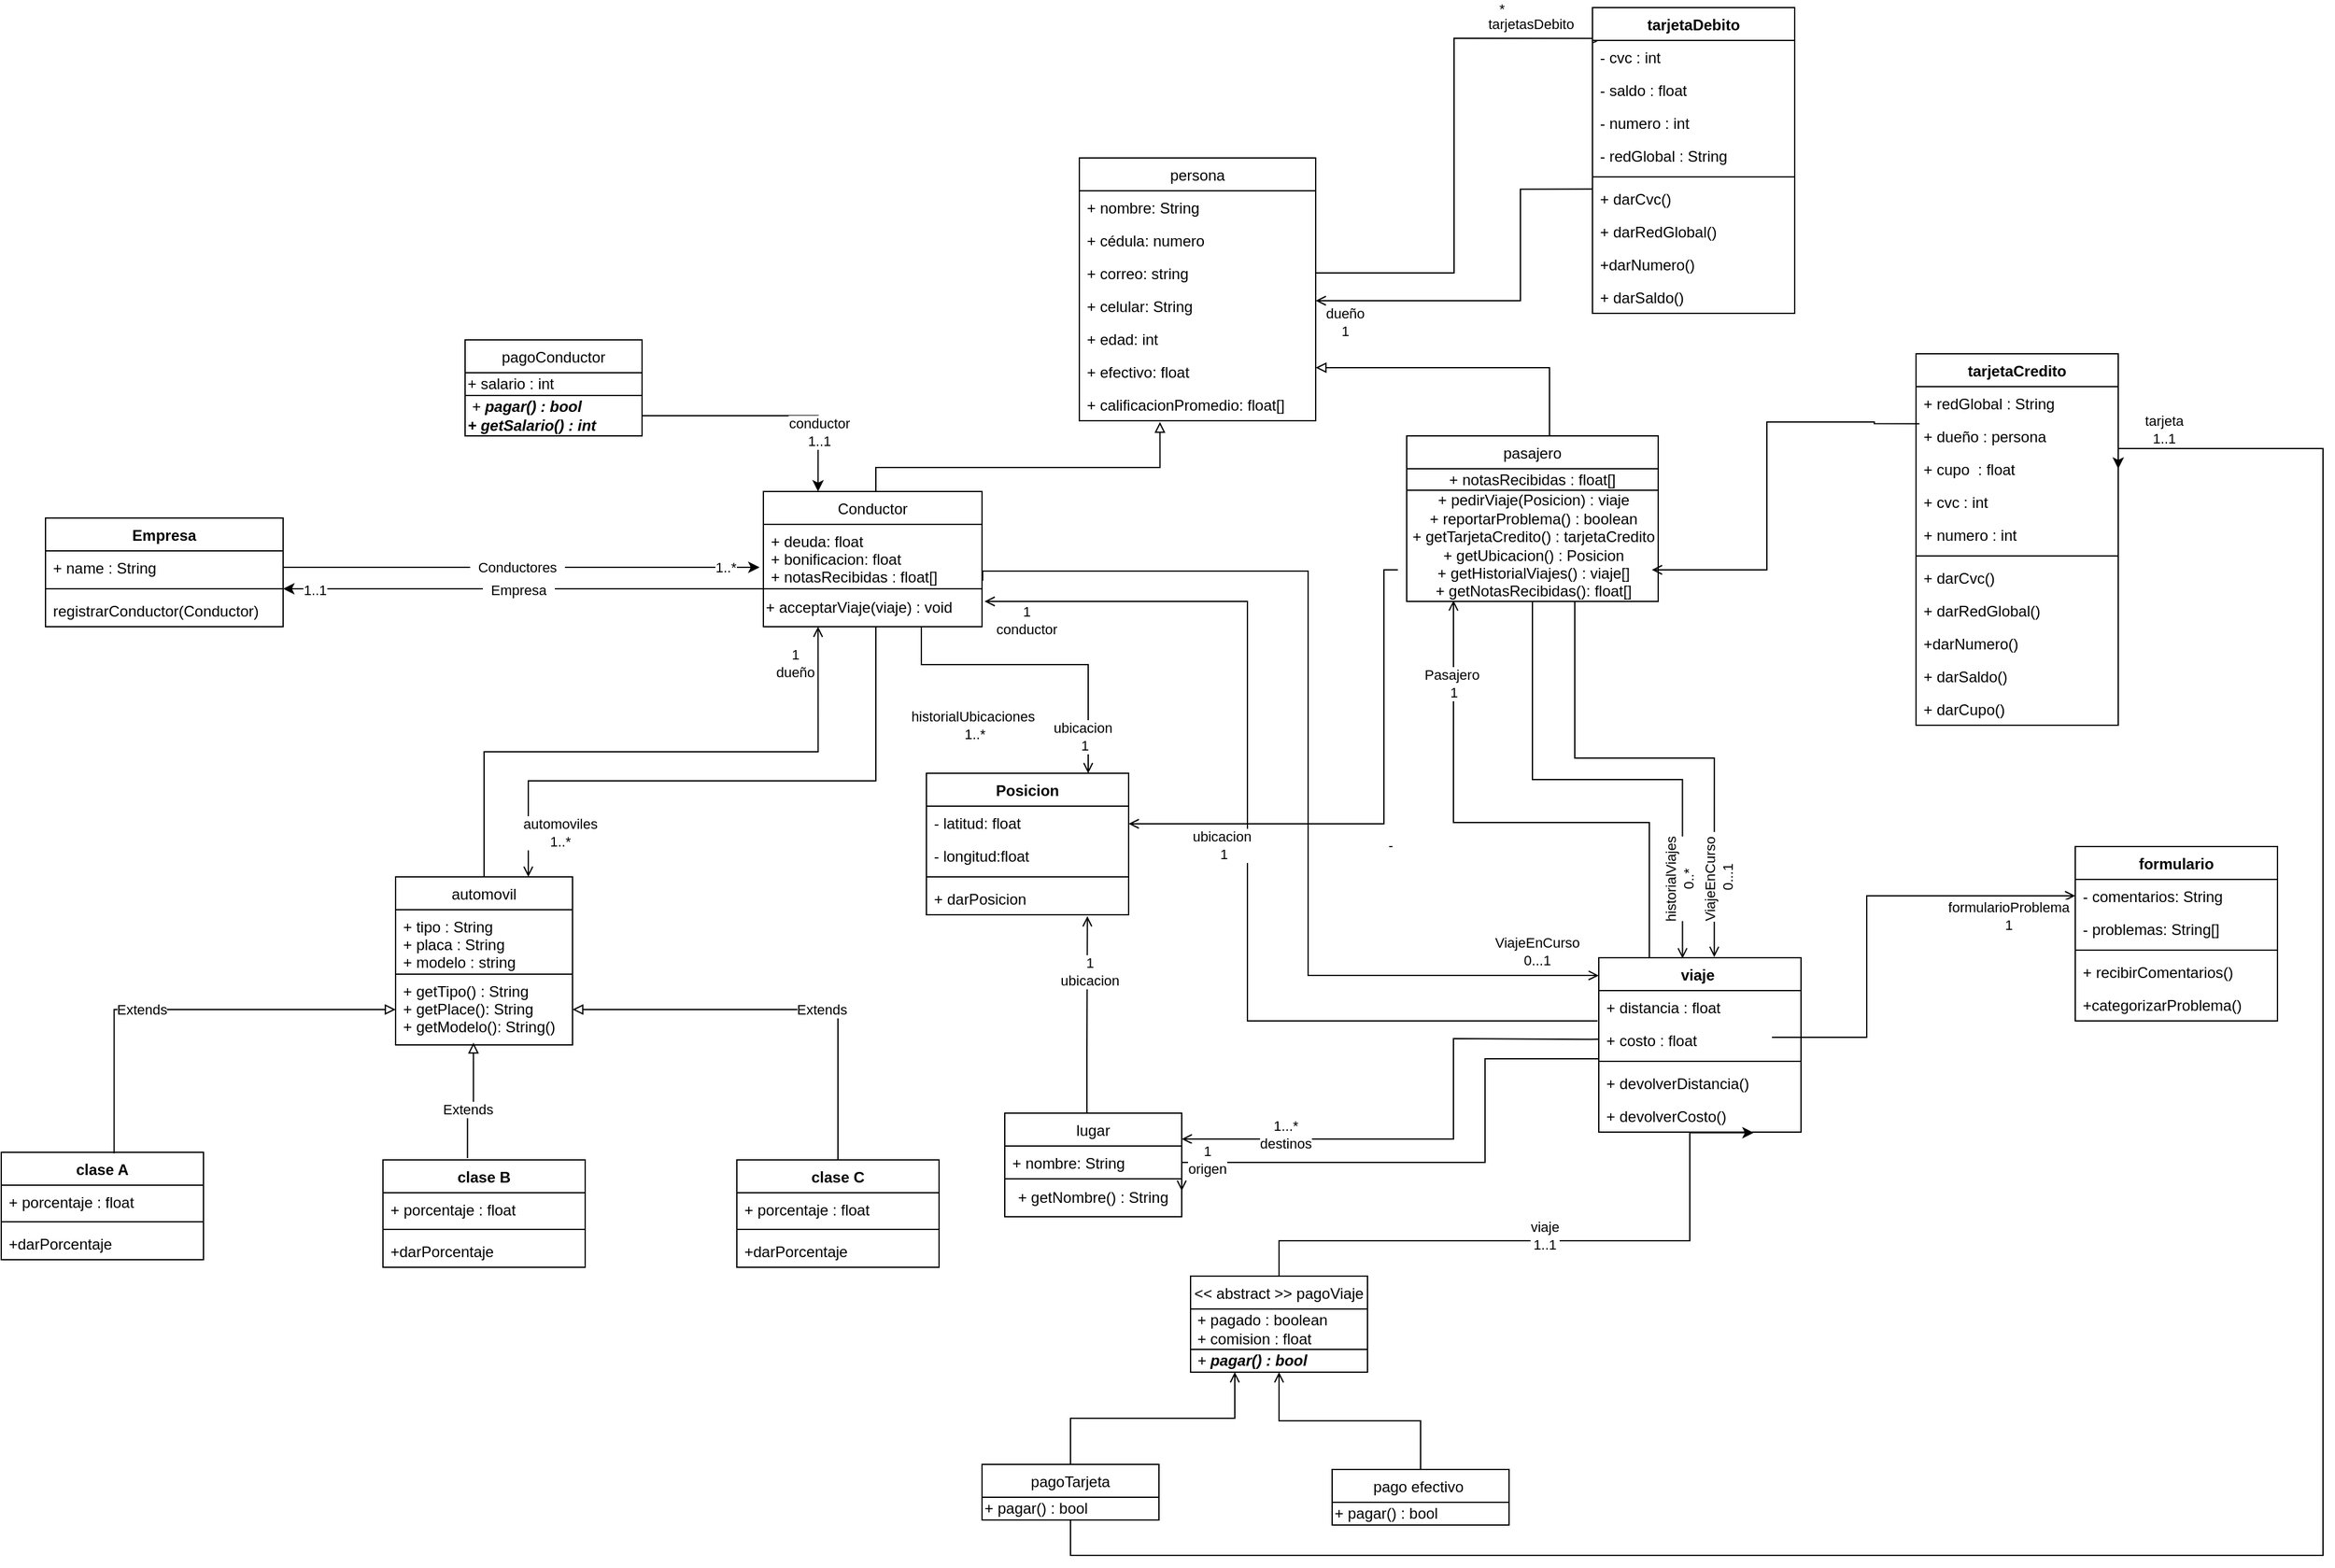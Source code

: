 <mxfile version="16.6.1" type="github">
  <diagram id="6SjnHrmw7U_hnrUAdcLT" name="Page-1">
    <mxGraphModel dx="2463" dy="1313" grid="0" gridSize="10" guides="1" tooltips="1" connect="1" arrows="1" fold="1" page="0" pageScale="1" pageWidth="827" pageHeight="1169" math="0" shadow="0">
      <root>
        <mxCell id="0" />
        <mxCell id="1" parent="0" />
        <mxCell id="GQpwaOu7h-6CQK4Oy5rI-45" style="edgeStyle=orthogonalEdgeStyle;rounded=0;orthogonalLoop=1;jettySize=auto;html=1;endArrow=open;endFill=0;exitX=-0.006;exitY=0.923;exitDx=0;exitDy=0;exitPerimeter=0;" parent="1" source="yRJhLz_1n7eGuecbgBKT-65" edge="1">
          <mxGeometry relative="1" as="geometry">
            <mxPoint x="40" y="465" as="targetPoint" />
            <Array as="points">
              <mxPoint x="248" y="797" />
              <mxPoint x="248" y="465" />
            </Array>
            <mxPoint x="525" y="797" as="sourcePoint" />
          </mxGeometry>
        </mxCell>
        <mxCell id="GQpwaOu7h-6CQK4Oy5rI-46" value="1&lt;br&gt;conductor&lt;br&gt;" style="edgeLabel;html=1;align=center;verticalAlign=middle;resizable=0;points=[];" parent="GQpwaOu7h-6CQK4Oy5rI-45" vertex="1" connectable="0">
          <mxGeometry x="0.955" y="-1" relative="1" as="geometry">
            <mxPoint x="14" y="16" as="offset" />
          </mxGeometry>
        </mxCell>
        <mxCell id="GQpwaOu7h-6CQK4Oy5rI-48" style="edgeStyle=orthogonalEdgeStyle;rounded=0;orthogonalLoop=1;jettySize=auto;html=1;endArrow=open;endFill=0;entryX=0.186;entryY=0.991;entryDx=0;entryDy=0;entryPerimeter=0;exitX=0.25;exitY=0;exitDx=0;exitDy=0;" parent="1" source="yRJhLz_1n7eGuecbgBKT-67" target="p-8QRYcvky3vpSZ8gG1q-3" edge="1">
          <mxGeometry relative="1" as="geometry">
            <Array as="points">
              <mxPoint x="556" y="640" />
              <mxPoint x="409" y="640" />
            </Array>
            <mxPoint x="411" y="470" as="targetPoint" />
            <mxPoint x="554" y="741" as="sourcePoint" />
          </mxGeometry>
        </mxCell>
        <mxCell id="GQpwaOu7h-6CQK4Oy5rI-53" value="Pasajero&amp;nbsp;&lt;br&gt;1" style="edgeLabel;html=1;align=center;verticalAlign=middle;resizable=0;points=[];" parent="GQpwaOu7h-6CQK4Oy5rI-48" vertex="1" connectable="0">
          <mxGeometry x="0.84" y="2" relative="1" as="geometry">
            <mxPoint x="2" y="31" as="offset" />
          </mxGeometry>
        </mxCell>
        <mxCell id="NSK0_wLwRa2PUr08ak1v-1" value="persona" style="swimlane;fontStyle=0;childLayout=stackLayout;horizontal=1;startSize=26;fillColor=none;horizontalStack=0;resizeParent=1;resizeParentMax=0;resizeLast=0;collapsible=1;marginBottom=0;" parent="1" vertex="1">
          <mxGeometry x="115" y="114" width="187" height="208" as="geometry">
            <mxRectangle x="44" y="116" width="77" height="26" as="alternateBounds" />
          </mxGeometry>
        </mxCell>
        <mxCell id="NSK0_wLwRa2PUr08ak1v-2" value="+ nombre: String" style="text;strokeColor=none;fillColor=none;align=left;verticalAlign=top;spacingLeft=4;spacingRight=4;overflow=hidden;rotatable=0;points=[[0,0.5],[1,0.5]];portConstraint=eastwest;" parent="NSK0_wLwRa2PUr08ak1v-1" vertex="1">
          <mxGeometry y="26" width="187" height="26" as="geometry" />
        </mxCell>
        <mxCell id="NSK0_wLwRa2PUr08ak1v-3" value="+ cédula: numero" style="text;strokeColor=none;fillColor=none;align=left;verticalAlign=top;spacingLeft=4;spacingRight=4;overflow=hidden;rotatable=0;points=[[0,0.5],[1,0.5]];portConstraint=eastwest;" parent="NSK0_wLwRa2PUr08ak1v-1" vertex="1">
          <mxGeometry y="52" width="187" height="26" as="geometry" />
        </mxCell>
        <mxCell id="NSK0_wLwRa2PUr08ak1v-4" value="+ correo: string" style="text;strokeColor=none;fillColor=none;align=left;verticalAlign=top;spacingLeft=4;spacingRight=4;overflow=hidden;rotatable=0;points=[[0,0.5],[1,0.5]];portConstraint=eastwest;" parent="NSK0_wLwRa2PUr08ak1v-1" vertex="1">
          <mxGeometry y="78" width="187" height="26" as="geometry" />
        </mxCell>
        <mxCell id="NSK0_wLwRa2PUr08ak1v-6" value="+ celular: String&#xa;" style="text;strokeColor=none;fillColor=none;align=left;verticalAlign=top;spacingLeft=4;spacingRight=4;overflow=hidden;rotatable=0;points=[[0,0.5],[1,0.5]];portConstraint=eastwest;" parent="NSK0_wLwRa2PUr08ak1v-1" vertex="1">
          <mxGeometry y="104" width="187" height="26" as="geometry" />
        </mxCell>
        <mxCell id="NSK0_wLwRa2PUr08ak1v-8" value="+ edad: int" style="text;strokeColor=none;fillColor=none;align=left;verticalAlign=top;spacingLeft=4;spacingRight=4;overflow=hidden;rotatable=0;points=[[0,0.5],[1,0.5]];portConstraint=eastwest;" parent="NSK0_wLwRa2PUr08ak1v-1" vertex="1">
          <mxGeometry y="130" width="187" height="26" as="geometry" />
        </mxCell>
        <mxCell id="8bKeLV1RBKHs6_vVbSdt-47" value="+ efectivo: float" style="text;strokeColor=none;fillColor=none;align=left;verticalAlign=top;spacingLeft=4;spacingRight=4;overflow=hidden;rotatable=0;points=[[0,0.5],[1,0.5]];portConstraint=eastwest;" parent="NSK0_wLwRa2PUr08ak1v-1" vertex="1">
          <mxGeometry y="156" width="187" height="26" as="geometry" />
        </mxCell>
        <mxCell id="NSK0_wLwRa2PUr08ak1v-7" value="+ calificacionPromedio: float[]" style="text;strokeColor=none;fillColor=none;align=left;verticalAlign=top;spacingLeft=4;spacingRight=4;overflow=hidden;rotatable=0;points=[[0,0.5],[1,0.5]];portConstraint=eastwest;" parent="NSK0_wLwRa2PUr08ak1v-1" vertex="1">
          <mxGeometry y="182" width="187" height="26" as="geometry" />
        </mxCell>
        <mxCell id="8bKeLV1RBKHs6_vVbSdt-36" style="edgeStyle=orthogonalEdgeStyle;rounded=0;orthogonalLoop=1;jettySize=auto;html=1;exitX=0.5;exitY=0;exitDx=0;exitDy=0;endArrow=block;endFill=0;strokeWidth=1;" parent="1" source="xFhhPgqsHEsZ-JBTRw54-11" target="8bKeLV1RBKHs6_vVbSdt-47" edge="1">
          <mxGeometry relative="1" as="geometry">
            <Array as="points">
              <mxPoint x="487" y="334" />
              <mxPoint x="487" y="280" />
            </Array>
            <mxPoint x="326" y="280" as="targetPoint" />
          </mxGeometry>
        </mxCell>
        <mxCell id="GQpwaOu7h-6CQK4Oy5rI-39" style="edgeStyle=orthogonalEdgeStyle;rounded=0;orthogonalLoop=1;jettySize=auto;html=1;exitX=0.5;exitY=1;exitDx=0;exitDy=0;endArrow=open;endFill=0;entryX=0.414;entryY=0.004;entryDx=0;entryDy=0;entryPerimeter=0;" parent="1" source="xFhhPgqsHEsZ-JBTRw54-11" target="yRJhLz_1n7eGuecbgBKT-67" edge="1">
          <mxGeometry relative="1" as="geometry">
            <mxPoint x="592" y="745" as="targetPoint" />
          </mxGeometry>
        </mxCell>
        <mxCell id="GQpwaOu7h-6CQK4Oy5rI-50" value="historialViajes&lt;br&gt;0..*" style="edgeLabel;html=1;align=center;verticalAlign=middle;resizable=0;points=[];rotation=-90;" parent="GQpwaOu7h-6CQK4Oy5rI-39" vertex="1" connectable="0">
          <mxGeometry x="0.763" y="3" relative="1" as="geometry">
            <mxPoint x="-6" y="-15" as="offset" />
          </mxGeometry>
        </mxCell>
        <mxCell id="GQpwaOu7h-6CQK4Oy5rI-47" style="edgeStyle=orthogonalEdgeStyle;rounded=0;orthogonalLoop=1;jettySize=auto;html=1;entryX=0.571;entryY=-0.004;entryDx=0;entryDy=0;entryPerimeter=0;endArrow=open;endFill=0;" parent="1" source="xFhhPgqsHEsZ-JBTRw54-11" target="yRJhLz_1n7eGuecbgBKT-67" edge="1">
          <mxGeometry relative="1" as="geometry">
            <Array as="points">
              <mxPoint x="507" y="589" />
              <mxPoint x="617" y="589" />
            </Array>
            <mxPoint x="617.702" y="744.688" as="targetPoint" />
          </mxGeometry>
        </mxCell>
        <mxCell id="GQpwaOu7h-6CQK4Oy5rI-51" value="ViajeEnCurso&amp;nbsp;&lt;br&gt;0...1&lt;br&gt;" style="edgeLabel;html=1;align=center;verticalAlign=middle;resizable=0;points=[];rotation=-90;" parent="GQpwaOu7h-6CQK4Oy5rI-47" vertex="1" connectable="0">
          <mxGeometry x="0.718" y="1" relative="1" as="geometry">
            <mxPoint x="2" y="-7" as="offset" />
          </mxGeometry>
        </mxCell>
        <mxCell id="GQpwaOu7h-6CQK4Oy5rI-65" value="-" style="edgeStyle=orthogonalEdgeStyle;rounded=0;orthogonalLoop=1;jettySize=auto;html=1;endArrow=open;endFill=0;exitX=0;exitY=0.5;exitDx=0;exitDy=0;" parent="1" edge="1" target="yRJhLz_1n7eGuecbgBKT-6">
          <mxGeometry x="0.024" y="18" relative="1" as="geometry">
            <mxPoint x="367" y="440" as="sourcePoint" />
            <mxPoint x="156" y="641.0" as="targetPoint" />
            <Array as="points">
              <mxPoint x="356" y="440" />
              <mxPoint x="356" y="641" />
            </Array>
            <mxPoint x="5" y="-1" as="offset" />
          </mxGeometry>
        </mxCell>
        <mxCell id="GQpwaOu7h-6CQK4Oy5rI-66" value="ubicacion&amp;nbsp;&lt;br&gt;1" style="edgeLabel;html=1;align=center;verticalAlign=middle;resizable=0;points=[];" parent="GQpwaOu7h-6CQK4Oy5rI-65" vertex="1" connectable="0">
          <mxGeometry x="0.863" y="1" relative="1" as="geometry">
            <mxPoint x="46" y="16" as="offset" />
          </mxGeometry>
        </mxCell>
        <mxCell id="xFhhPgqsHEsZ-JBTRw54-11" value="pasajero" style="swimlane;fontStyle=0;childLayout=stackLayout;horizontal=1;startSize=26;fillColor=none;horizontalStack=0;resizeParent=1;resizeParentMax=0;resizeLast=0;collapsible=1;marginBottom=0;" parent="1" vertex="1">
          <mxGeometry x="374" y="334" width="199" height="131" as="geometry" />
        </mxCell>
        <mxCell id="p-8QRYcvky3vpSZ8gG1q-4" value="+ notasRecibidas : float[]" style="text;html=1;strokeColor=default;fillColor=none;align=center;verticalAlign=middle;whiteSpace=wrap;rounded=0;" vertex="1" parent="xFhhPgqsHEsZ-JBTRw54-11">
          <mxGeometry y="26" width="199" height="17" as="geometry" />
        </mxCell>
        <mxCell id="p-8QRYcvky3vpSZ8gG1q-3" value="+ pedirViaje(Posicion) : viaje&lt;br&gt;&lt;span style=&quot;font-family: &amp;#34;helvetica&amp;#34; ; font-size: 12px ; font-style: normal ; font-weight: 400&quot;&gt;+ reportarProblema() : boolean&lt;br&gt;+ getTarjetaCredito() : tarjetaCredito&lt;br&gt;+ getUbicacion() : Posicion&lt;br&gt;+ getHistorialViajes() : viaje[]&lt;br&gt;+ getNotasRecibidas(): float[]&lt;br&gt;&lt;/span&gt;" style="text;html=1;align=center;verticalAlign=middle;resizable=0;points=[];autosize=1;strokeColor=none;fillColor=none;" vertex="1" parent="xFhhPgqsHEsZ-JBTRw54-11">
          <mxGeometry y="43" width="199" height="88" as="geometry" />
        </mxCell>
        <mxCell id="8bKeLV1RBKHs6_vVbSdt-26" style="edgeStyle=orthogonalEdgeStyle;rounded=0;orthogonalLoop=1;jettySize=auto;html=1;endArrow=open;endFill=0;" parent="1" edge="1">
          <mxGeometry relative="1" as="geometry">
            <mxPoint x="568" y="440" as="targetPoint" />
            <Array as="points">
              <mxPoint x="744" y="324" />
              <mxPoint x="744" y="323" />
              <mxPoint x="659" y="323" />
              <mxPoint x="659" y="440" />
            </Array>
            <mxPoint x="779.72" y="324.328" as="sourcePoint" />
          </mxGeometry>
        </mxCell>
        <mxCell id="8bKeLV1RBKHs6_vVbSdt-35" style="edgeStyle=orthogonalEdgeStyle;rounded=0;orthogonalLoop=1;jettySize=auto;html=1;exitX=0.5;exitY=0;exitDx=0;exitDy=0;entryX=0.341;entryY=1.038;entryDx=0;entryDy=0;entryPerimeter=0;endArrow=block;endFill=0;strokeWidth=1;" parent="1" source="NSK0_wLwRa2PUr08ak1v-19" target="NSK0_wLwRa2PUr08ak1v-7" edge="1">
          <mxGeometry relative="1" as="geometry">
            <Array as="points">
              <mxPoint x="-46" y="359" />
              <mxPoint x="179" y="359" />
            </Array>
          </mxGeometry>
        </mxCell>
        <mxCell id="GQpwaOu7h-6CQK4Oy5rI-42" style="edgeStyle=orthogonalEdgeStyle;rounded=0;orthogonalLoop=1;jettySize=auto;html=1;endArrow=open;endFill=0;exitX=1.003;exitY=0.875;exitDx=0;exitDy=0;exitPerimeter=0;entryX=0;entryY=0.102;entryDx=0;entryDy=0;entryPerimeter=0;" parent="1" source="k5XxRQNL9i_wTMCsPTD--12" target="yRJhLz_1n7eGuecbgBKT-67" edge="1">
          <mxGeometry relative="1" as="geometry">
            <mxPoint x="27" y="441.38" as="sourcePoint" />
            <mxPoint x="475" y="761" as="targetPoint" />
            <Array as="points">
              <mxPoint x="39" y="441" />
              <mxPoint x="296" y="441" />
              <mxPoint x="296" y="761" />
              <mxPoint x="517" y="761" />
            </Array>
          </mxGeometry>
        </mxCell>
        <mxCell id="GQpwaOu7h-6CQK4Oy5rI-43" value="ViajeEnCurso&lt;br&gt;0...1" style="edgeLabel;html=1;align=center;verticalAlign=middle;resizable=0;points=[];" parent="GQpwaOu7h-6CQK4Oy5rI-42" vertex="1" connectable="0">
          <mxGeometry x="0.799" y="3" relative="1" as="geometry">
            <mxPoint x="33" y="-16" as="offset" />
          </mxGeometry>
        </mxCell>
        <mxCell id="GQpwaOu7h-6CQK4Oy5rI-55" style="edgeStyle=orthogonalEdgeStyle;rounded=0;orthogonalLoop=1;jettySize=auto;html=1;entryX=0.75;entryY=0;entryDx=0;entryDy=0;endArrow=open;endFill=0;" parent="1" source="NSK0_wLwRa2PUr08ak1v-19" target="8bKeLV1RBKHs6_vVbSdt-11" edge="1">
          <mxGeometry relative="1" as="geometry">
            <Array as="points">
              <mxPoint x="-46" y="607" />
              <mxPoint x="-321" y="607" />
            </Array>
          </mxGeometry>
        </mxCell>
        <mxCell id="GQpwaOu7h-6CQK4Oy5rI-56" value="automoviles&lt;br&gt;1..*" style="edgeLabel;html=1;align=center;verticalAlign=middle;resizable=0;points=[];" parent="GQpwaOu7h-6CQK4Oy5rI-55" vertex="1" connectable="0">
          <mxGeometry x="0.805" y="2" relative="1" as="geometry">
            <mxPoint x="23" y="11" as="offset" />
          </mxGeometry>
        </mxCell>
        <mxCell id="GQpwaOu7h-6CQK4Oy5rI-61" style="edgeStyle=orthogonalEdgeStyle;rounded=0;orthogonalLoop=1;jettySize=auto;html=1;endArrow=open;endFill=0;" parent="1" source="NSK0_wLwRa2PUr08ak1v-19" target="yRJhLz_1n7eGuecbgBKT-5" edge="1">
          <mxGeometry relative="1" as="geometry">
            <Array as="points">
              <mxPoint x="-10" y="515" />
              <mxPoint x="122" y="515" />
            </Array>
            <mxPoint x="122" y="599" as="targetPoint" />
          </mxGeometry>
        </mxCell>
        <mxCell id="GQpwaOu7h-6CQK4Oy5rI-62" value="ubicacion&amp;nbsp;&lt;br&gt;1" style="edgeLabel;html=1;align=center;verticalAlign=middle;resizable=0;points=[];" parent="GQpwaOu7h-6CQK4Oy5rI-61" vertex="1" connectable="0">
          <mxGeometry x="0.85" relative="1" as="geometry">
            <mxPoint x="-3" y="-11" as="offset" />
          </mxGeometry>
        </mxCell>
        <mxCell id="NSK0_wLwRa2PUr08ak1v-19" value="Conductor" style="swimlane;fontStyle=0;childLayout=stackLayout;horizontal=1;startSize=26;fillColor=none;horizontalStack=0;resizeParent=1;resizeParentMax=0;resizeLast=0;collapsible=1;marginBottom=0;" parent="1" vertex="1">
          <mxGeometry x="-135" y="378" width="173" height="107" as="geometry" />
        </mxCell>
        <mxCell id="k5XxRQNL9i_wTMCsPTD--12" value="+ deuda: float&#xa;+ bonificacion: float&#xa;+ notasRecibidas : float[]" style="text;strokeColor=none;fillColor=none;align=left;verticalAlign=top;spacingLeft=4;spacingRight=4;overflow=hidden;rotatable=0;points=[[0,0.5],[1,0.5]];portConstraint=eastwest;" parent="NSK0_wLwRa2PUr08ak1v-19" vertex="1">
          <mxGeometry y="26" width="173" height="51" as="geometry" />
        </mxCell>
        <mxCell id="p-8QRYcvky3vpSZ8gG1q-1" value="+ acceptarViaje(viaje) : void&lt;br&gt;" style="text;html=1;strokeColor=default;fillColor=none;align=left;verticalAlign=middle;whiteSpace=wrap;rounded=0;" vertex="1" parent="NSK0_wLwRa2PUr08ak1v-19">
          <mxGeometry y="77" width="173" height="30" as="geometry" />
        </mxCell>
        <mxCell id="GQpwaOu7h-6CQK4Oy5rI-63" style="edgeStyle=orthogonalEdgeStyle;rounded=0;orthogonalLoop=1;jettySize=auto;html=1;endArrow=open;endFill=0;entryX=0.796;entryY=1.044;entryDx=0;entryDy=0;entryPerimeter=0;" parent="1" source="_v_6MPIKIYaDayUwwzO5-1" target="yRJhLz_1n7eGuecbgBKT-8" edge="1">
          <mxGeometry relative="1" as="geometry">
            <Array as="points">
              <mxPoint x="121" y="822" />
              <mxPoint x="121" y="822" />
            </Array>
            <mxPoint x="136" y="760" as="targetPoint" />
          </mxGeometry>
        </mxCell>
        <mxCell id="GQpwaOu7h-6CQK4Oy5rI-64" value="1&lt;br&gt;ubicacion" style="edgeLabel;html=1;align=center;verticalAlign=middle;resizable=0;points=[];" parent="GQpwaOu7h-6CQK4Oy5rI-63" vertex="1" connectable="0">
          <mxGeometry x="0.81" y="2" relative="1" as="geometry">
            <mxPoint x="3" y="29" as="offset" />
          </mxGeometry>
        </mxCell>
        <mxCell id="_v_6MPIKIYaDayUwwzO5-1" value="lugar" style="swimlane;fontStyle=0;childLayout=stackLayout;horizontal=1;startSize=26;fillColor=none;horizontalStack=0;resizeParent=1;resizeParentMax=0;resizeLast=0;collapsible=1;marginBottom=0;" parent="1" vertex="1">
          <mxGeometry x="56" y="870" width="140" height="82" as="geometry" />
        </mxCell>
        <mxCell id="_v_6MPIKIYaDayUwwzO5-4" value="+ nombre: String" style="text;strokeColor=none;fillColor=none;align=left;verticalAlign=top;spacingLeft=4;spacingRight=4;overflow=hidden;rotatable=0;points=[[0,0.5],[1,0.5]];portConstraint=eastwest;" parent="_v_6MPIKIYaDayUwwzO5-1" vertex="1">
          <mxGeometry y="26" width="140" height="26" as="geometry" />
        </mxCell>
        <mxCell id="p-8QRYcvky3vpSZ8gG1q-8" value="+ getNombre() : String" style="text;html=1;strokeColor=default;fillColor=none;align=center;verticalAlign=middle;whiteSpace=wrap;rounded=0;" vertex="1" parent="_v_6MPIKIYaDayUwwzO5-1">
          <mxGeometry y="52" width="140" height="30" as="geometry" />
        </mxCell>
        <mxCell id="mi6PXNNQGqWqxz6OcjHv-20" style="edgeStyle=orthogonalEdgeStyle;rounded=0;orthogonalLoop=1;jettySize=auto;html=1;exitX=0.5;exitY=0;exitDx=0;exitDy=0;entryX=0.766;entryY=1.02;entryDx=0;entryDy=0;entryPerimeter=0;" parent="1" source="_v_6MPIKIYaDayUwwzO5-7" target="yRJhLz_1n7eGuecbgBKT-71" edge="1">
          <mxGeometry relative="1" as="geometry">
            <Array as="points">
              <mxPoint x="273" y="971" />
              <mxPoint x="598" y="971" />
            </Array>
          </mxGeometry>
        </mxCell>
        <mxCell id="_v_6MPIKIYaDayUwwzO5-7" value="&lt;&lt; abstract &gt;&gt; pagoViaje" style="swimlane;fontStyle=0;childLayout=stackLayout;horizontal=1;startSize=26;fillColor=none;horizontalStack=0;resizeParent=1;resizeParentMax=0;resizeLast=0;collapsible=1;marginBottom=0;" parent="1" vertex="1">
          <mxGeometry x="203" y="999" width="140" height="76" as="geometry" />
        </mxCell>
        <mxCell id="mi6PXNNQGqWqxz6OcjHv-22" value="&amp;nbsp;+ pagado : boolean&lt;br&gt;&amp;nbsp;+ comision : float" style="text;html=1;align=left;verticalAlign=middle;resizable=0;points=[];autosize=1;strokeColor=none;fillColor=none;" parent="_v_6MPIKIYaDayUwwzO5-7" vertex="1">
          <mxGeometry y="26" width="140" height="32" as="geometry" />
        </mxCell>
        <mxCell id="mi6PXNNQGqWqxz6OcjHv-26" value="&lt;i&gt;&amp;nbsp;+ &lt;b&gt;&lt;i&gt;pagar() : bool&lt;br&gt;&lt;/i&gt;&lt;/b&gt;&lt;/i&gt;" style="text;html=1;align=left;verticalAlign=middle;resizable=0;points=[];autosize=1;strokeColor=default;fillColor=none;" parent="_v_6MPIKIYaDayUwwzO5-7" vertex="1">
          <mxGeometry y="58" width="140" height="18" as="geometry" />
        </mxCell>
        <mxCell id="8bKeLV1RBKHs6_vVbSdt-38" style="edgeStyle=orthogonalEdgeStyle;rounded=0;orthogonalLoop=1;jettySize=auto;html=1;exitX=0.5;exitY=0;exitDx=0;exitDy=0;entryX=0.25;entryY=1;entryDx=0;entryDy=0;endArrow=open;endFill=0;strokeWidth=1;" parent="1" source="8bKeLV1RBKHs6_vVbSdt-11" target="NSK0_wLwRa2PUr08ak1v-19" edge="1">
          <mxGeometry relative="1" as="geometry" />
        </mxCell>
        <mxCell id="GQpwaOu7h-6CQK4Oy5rI-54" value="1&lt;br&gt;dueño" style="edgeLabel;html=1;align=center;verticalAlign=middle;resizable=0;points=[];" parent="8bKeLV1RBKHs6_vVbSdt-38" vertex="1" connectable="0">
          <mxGeometry x="0.849" y="2" relative="1" as="geometry">
            <mxPoint x="-17" y="-6" as="offset" />
          </mxGeometry>
        </mxCell>
        <mxCell id="8bKeLV1RBKHs6_vVbSdt-11" value="automovil" style="swimlane;fontStyle=0;childLayout=stackLayout;horizontal=1;startSize=26;fillColor=none;horizontalStack=0;resizeParent=1;resizeParentMax=0;resizeLast=0;collapsible=1;marginBottom=0;" parent="1" vertex="1">
          <mxGeometry x="-426" y="683" width="140" height="133" as="geometry" />
        </mxCell>
        <mxCell id="8bKeLV1RBKHs6_vVbSdt-12" value="+ tipo : String&#xa;+ placa : String&#xa;+ modelo : string " style="text;strokeColor=default;fillColor=none;align=left;verticalAlign=top;spacingLeft=4;spacingRight=4;overflow=hidden;rotatable=0;points=[[0,0.5],[1,0.5]];portConstraint=eastwest;" parent="8bKeLV1RBKHs6_vVbSdt-11" vertex="1">
          <mxGeometry y="26" width="140" height="51" as="geometry" />
        </mxCell>
        <mxCell id="8bKeLV1RBKHs6_vVbSdt-14" value="+ getTipo() : String&#xa;+ getPlace(): String&#xa;+ getModelo(): String()" style="text;strokeColor=none;fillColor=none;align=left;verticalAlign=top;spacingLeft=4;spacingRight=4;overflow=hidden;rotatable=0;points=[[0,0.5],[1,0.5]];portConstraint=eastwest;" parent="8bKeLV1RBKHs6_vVbSdt-11" vertex="1">
          <mxGeometry y="77" width="140" height="56" as="geometry" />
        </mxCell>
        <mxCell id="8bKeLV1RBKHs6_vVbSdt-32" style="edgeStyle=orthogonalEdgeStyle;rounded=0;orthogonalLoop=1;jettySize=auto;html=1;exitX=0.601;exitY=0.002;exitDx=0;exitDy=0;entryX=0;entryY=0.5;entryDx=0;entryDy=0;endArrow=block;endFill=0;strokeWidth=1;exitPerimeter=0;" parent="1" source="yRJhLz_1n7eGuecbgBKT-46" edge="1">
          <mxGeometry relative="1" as="geometry">
            <Array as="points">
              <mxPoint x="-642" y="748" />
            </Array>
            <mxPoint x="-641" y="901" as="sourcePoint" />
          </mxGeometry>
        </mxCell>
        <mxCell id="8bKeLV1RBKHs6_vVbSdt-41" value="Extends" style="edgeLabel;html=1;align=center;verticalAlign=middle;resizable=0;points=[];" parent="8bKeLV1RBKHs6_vVbSdt-32" vertex="1" connectable="0">
          <mxGeometry x="-0.597" y="1" relative="1" as="geometry">
            <mxPoint x="1" y="-4" as="offset" />
          </mxGeometry>
        </mxCell>
        <mxCell id="8bKeLV1RBKHs6_vVbSdt-37" style="edgeStyle=orthogonalEdgeStyle;rounded=0;orthogonalLoop=1;jettySize=auto;html=1;exitX=0.418;exitY=-0.016;exitDx=0;exitDy=0;entryX=0.44;entryY=0.969;entryDx=0;entryDy=0;entryPerimeter=0;endArrow=block;endFill=0;strokeWidth=1;exitPerimeter=0;" parent="1" source="yRJhLz_1n7eGuecbgBKT-52" target="8bKeLV1RBKHs6_vVbSdt-14" edge="1">
          <mxGeometry relative="1" as="geometry">
            <mxPoint x="-364" y="901" as="sourcePoint" />
            <Array as="points">
              <mxPoint x="-369" y="862" />
              <mxPoint x="-364" y="862" />
            </Array>
          </mxGeometry>
        </mxCell>
        <mxCell id="8bKeLV1RBKHs6_vVbSdt-40" value="Extends" style="edgeLabel;html=1;align=center;verticalAlign=middle;resizable=0;points=[];" parent="8bKeLV1RBKHs6_vVbSdt-37" vertex="1" connectable="0">
          <mxGeometry x="-0.199" relative="1" as="geometry">
            <mxPoint as="offset" />
          </mxGeometry>
        </mxCell>
        <mxCell id="8bKeLV1RBKHs6_vVbSdt-31" style="edgeStyle=orthogonalEdgeStyle;rounded=0;orthogonalLoop=1;jettySize=auto;html=1;exitX=0.556;exitY=0;exitDx=0;exitDy=0;entryX=1;entryY=0.5;entryDx=0;entryDy=0;endArrow=block;endFill=0;strokeWidth=1;exitPerimeter=0;" parent="1" source="yRJhLz_1n7eGuecbgBKT-56" edge="1">
          <mxGeometry relative="1" as="geometry">
            <mxPoint x="-67" y="901" as="sourcePoint" />
          </mxGeometry>
        </mxCell>
        <mxCell id="8bKeLV1RBKHs6_vVbSdt-39" value="Extends&lt;br&gt;" style="edgeLabel;html=1;align=center;verticalAlign=middle;resizable=0;points=[];" parent="8bKeLV1RBKHs6_vVbSdt-31" vertex="1" connectable="0">
          <mxGeometry x="-0.087" y="2" relative="1" as="geometry">
            <mxPoint x="17" y="24" as="offset" />
          </mxGeometry>
        </mxCell>
        <mxCell id="8bKeLV1RBKHs6_vVbSdt-42" style="edgeStyle=orthogonalEdgeStyle;rounded=0;orthogonalLoop=1;jettySize=auto;html=1;endArrow=open;endFill=0;strokeWidth=1;" parent="1" edge="1">
          <mxGeometry relative="1" as="geometry">
            <mxPoint x="37.286" y="581" as="targetPoint" />
          </mxGeometry>
        </mxCell>
        <mxCell id="GQpwaOu7h-6CQK4Oy5rI-13" style="edgeStyle=orthogonalEdgeStyle;rounded=0;orthogonalLoop=1;jettySize=auto;html=1;exitX=1;exitY=0.5;exitDx=0;exitDy=0;entryX=0.054;entryY=-0.064;entryDx=0;entryDy=0;endArrow=open;endFill=0;entryPerimeter=0;" parent="1" source="NSK0_wLwRa2PUr08ak1v-4" target="yRJhLz_1n7eGuecbgBKT-12" edge="1">
          <mxGeometry relative="1" as="geometry">
            <mxPoint x="562" y="67" as="targetPoint" />
          </mxGeometry>
        </mxCell>
        <mxCell id="GQpwaOu7h-6CQK4Oy5rI-15" value="tarjetasDebito&lt;br&gt;" style="edgeLabel;html=1;align=center;verticalAlign=middle;resizable=0;points=[];" parent="GQpwaOu7h-6CQK4Oy5rI-13" vertex="1" connectable="0">
          <mxGeometry x="0.545" y="-3" relative="1" as="geometry">
            <mxPoint x="36" y="-15" as="offset" />
          </mxGeometry>
        </mxCell>
        <mxCell id="GQpwaOu7h-6CQK4Oy5rI-16" value="*" style="edgeLabel;html=1;align=center;verticalAlign=middle;resizable=0;points=[];" parent="GQpwaOu7h-6CQK4Oy5rI-13" vertex="1" connectable="0">
          <mxGeometry x="0.872" y="-2" relative="1" as="geometry">
            <mxPoint x="-55" y="-26" as="offset" />
          </mxGeometry>
        </mxCell>
        <mxCell id="GQpwaOu7h-6CQK4Oy5rI-17" style="edgeStyle=orthogonalEdgeStyle;rounded=0;orthogonalLoop=1;jettySize=auto;html=1;exitX=0.002;exitY=0.218;exitDx=0;exitDy=0;endArrow=open;endFill=0;exitPerimeter=0;" parent="1" source="yRJhLz_1n7eGuecbgBKT-18" edge="1">
          <mxGeometry relative="1" as="geometry">
            <mxPoint x="302" y="227" as="targetPoint" />
            <Array as="points">
              <mxPoint x="464" y="139" />
              <mxPoint x="464" y="227" />
            </Array>
            <mxPoint x="563" y="114" as="sourcePoint" />
          </mxGeometry>
        </mxCell>
        <mxCell id="GQpwaOu7h-6CQK4Oy5rI-18" value="dueño&lt;br&gt;1" style="edgeLabel;html=1;align=center;verticalAlign=middle;resizable=0;points=[];" parent="GQpwaOu7h-6CQK4Oy5rI-17" vertex="1" connectable="0">
          <mxGeometry x="0.842" y="2" relative="1" as="geometry">
            <mxPoint x="-1" y="15" as="offset" />
          </mxGeometry>
        </mxCell>
        <mxCell id="GQpwaOu7h-6CQK4Oy5rI-19" style="edgeStyle=orthogonalEdgeStyle;rounded=0;orthogonalLoop=1;jettySize=auto;html=1;endArrow=open;endFill=0;entryX=1;entryY=0.25;entryDx=0;entryDy=0;exitX=-0.001;exitY=0.483;exitDx=0;exitDy=0;exitPerimeter=0;" parent="1" target="_v_6MPIKIYaDayUwwzO5-1" edge="1" source="yRJhLz_1n7eGuecbgBKT-66">
          <mxGeometry relative="1" as="geometry">
            <mxPoint x="519" y="811" as="sourcePoint" />
            <mxPoint x="217.0" y="876" as="targetPoint" />
            <Array as="points">
              <mxPoint x="519" y="812" />
              <mxPoint x="411" y="811" />
              <mxPoint x="411" y="883" />
            </Array>
          </mxGeometry>
        </mxCell>
        <mxCell id="GQpwaOu7h-6CQK4Oy5rI-25" value="1...*&lt;br&gt;destinos" style="edgeLabel;html=1;align=center;verticalAlign=middle;resizable=0;points=[];" parent="GQpwaOu7h-6CQK4Oy5rI-19" vertex="1" connectable="0">
          <mxGeometry x="0.574" y="-1" relative="1" as="geometry">
            <mxPoint x="-6" y="-3" as="offset" />
          </mxGeometry>
        </mxCell>
        <mxCell id="GQpwaOu7h-6CQK4Oy5rI-20" style="edgeStyle=orthogonalEdgeStyle;rounded=0;orthogonalLoop=1;jettySize=auto;html=1;endArrow=open;endFill=0;entryX=1;entryY=0.75;entryDx=0;entryDy=0;" parent="1" target="_v_6MPIKIYaDayUwwzO5-1" edge="1">
          <mxGeometry relative="1" as="geometry">
            <mxPoint x="217.0" y="902" as="targetPoint" />
            <Array as="points">
              <mxPoint x="436" y="827" />
              <mxPoint x="436" y="909" />
            </Array>
            <mxPoint x="526" y="827" as="sourcePoint" />
          </mxGeometry>
        </mxCell>
        <mxCell id="GQpwaOu7h-6CQK4Oy5rI-22" value="&lt;br&gt;" style="edgeLabel;html=1;align=center;verticalAlign=middle;resizable=0;points=[];" parent="GQpwaOu7h-6CQK4Oy5rI-20" vertex="1" connectable="0">
          <mxGeometry x="0.711" y="-1" relative="1" as="geometry">
            <mxPoint x="2" y="-10" as="offset" />
          </mxGeometry>
        </mxCell>
        <mxCell id="GQpwaOu7h-6CQK4Oy5rI-23" value="1&lt;br&gt;origen&lt;br&gt;" style="edgeLabel;html=1;align=center;verticalAlign=middle;resizable=0;points=[];" parent="GQpwaOu7h-6CQK4Oy5rI-20" vertex="1" connectable="0">
          <mxGeometry x="0.801" relative="1" as="geometry">
            <mxPoint x="-1" y="-2" as="offset" />
          </mxGeometry>
        </mxCell>
        <mxCell id="GQpwaOu7h-6CQK4Oy5rI-49" style="edgeStyle=orthogonalEdgeStyle;rounded=0;orthogonalLoop=1;jettySize=auto;html=1;exitX=0.5;exitY=0;exitDx=0;exitDy=0;entryX=0.25;entryY=1;entryDx=0;entryDy=0;endArrow=open;endFill=0;" parent="1" source="u46MpGKwBs1GG7qnwQQI-2" target="_v_6MPIKIYaDayUwwzO5-7" edge="1">
          <mxGeometry relative="1" as="geometry" />
        </mxCell>
        <mxCell id="mi6PXNNQGqWqxz6OcjHv-24" style="edgeStyle=orthogonalEdgeStyle;rounded=0;orthogonalLoop=1;jettySize=auto;html=1;exitX=0.5;exitY=1;exitDx=0;exitDy=0;entryX=1;entryY=0.5;entryDx=0;entryDy=0;" parent="1" source="u46MpGKwBs1GG7qnwQQI-2" target="yRJhLz_1n7eGuecbgBKT-32" edge="1">
          <mxGeometry relative="1" as="geometry">
            <Array as="points">
              <mxPoint x="108" y="1220" />
              <mxPoint x="1099" y="1220" />
              <mxPoint x="1099" y="344" />
              <mxPoint x="937" y="344" />
            </Array>
            <mxPoint x="1019" y="344" as="targetPoint" />
          </mxGeometry>
        </mxCell>
        <mxCell id="u46MpGKwBs1GG7qnwQQI-2" value="pagoTarjeta" style="swimlane;fontStyle=0;childLayout=stackLayout;horizontal=1;startSize=26;fillColor=none;horizontalStack=0;resizeParent=1;resizeParentMax=0;resizeLast=0;collapsible=1;marginBottom=0;" parent="1" vertex="1">
          <mxGeometry x="38" y="1148" width="140" height="44" as="geometry" />
        </mxCell>
        <mxCell id="mi6PXNNQGqWqxz6OcjHv-27" value="+ pagar() : bool" style="text;html=1;align=left;verticalAlign=middle;resizable=0;points=[];autosize=1;strokeColor=none;fillColor=none;" parent="u46MpGKwBs1GG7qnwQQI-2" vertex="1">
          <mxGeometry y="26" width="140" height="18" as="geometry" />
        </mxCell>
        <mxCell id="GQpwaOu7h-6CQK4Oy5rI-67" style="edgeStyle=orthogonalEdgeStyle;rounded=0;orthogonalLoop=1;jettySize=auto;html=1;entryX=0.5;entryY=1;entryDx=0;entryDy=0;endArrow=open;endFill=0;" parent="1" source="u46MpGKwBs1GG7qnwQQI-6" target="_v_6MPIKIYaDayUwwzO5-7" edge="1">
          <mxGeometry relative="1" as="geometry" />
        </mxCell>
        <mxCell id="u46MpGKwBs1GG7qnwQQI-6" value="pago efectivo " style="swimlane;fontStyle=0;childLayout=stackLayout;horizontal=1;startSize=26;fillColor=none;horizontalStack=0;resizeParent=1;resizeParentMax=0;resizeLast=0;collapsible=1;marginBottom=0;" parent="1" vertex="1">
          <mxGeometry x="315" y="1152" width="140" height="44" as="geometry" />
        </mxCell>
        <mxCell id="mi6PXNNQGqWqxz6OcjHv-28" value="+ pagar() : bool" style="text;html=1;align=left;verticalAlign=middle;resizable=0;points=[];autosize=1;strokeColor=none;fillColor=none;" parent="u46MpGKwBs1GG7qnwQQI-6" vertex="1">
          <mxGeometry y="26" width="140" height="18" as="geometry" />
        </mxCell>
        <mxCell id="GQpwaOu7h-6CQK4Oy5rI-37" style="edgeStyle=orthogonalEdgeStyle;rounded=0;orthogonalLoop=1;jettySize=auto;html=1;exitX=1.004;exitY=0.177;exitDx=0;exitDy=0;endArrow=open;endFill=0;entryX=0;entryY=0.5;entryDx=0;entryDy=0;exitPerimeter=0;" parent="1" edge="1">
          <mxGeometry relative="1" as="geometry">
            <mxPoint x="903" y="698" as="targetPoint" />
            <Array as="points">
              <mxPoint x="738" y="810" />
              <mxPoint x="738" y="698" />
            </Array>
            <mxPoint x="663" y="810" as="sourcePoint" />
          </mxGeometry>
        </mxCell>
        <mxCell id="GQpwaOu7h-6CQK4Oy5rI-52" value="formularioProblema&lt;br&gt;1&lt;br&gt;" style="edgeLabel;html=1;align=center;verticalAlign=middle;resizable=0;points=[];" parent="GQpwaOu7h-6CQK4Oy5rI-37" vertex="1" connectable="0">
          <mxGeometry x="0.777" y="2" relative="1" as="geometry">
            <mxPoint x="-14" y="18" as="offset" />
          </mxGeometry>
        </mxCell>
        <mxCell id="GQpwaOu7h-6CQK4Oy5rI-40" style="edgeStyle=orthogonalEdgeStyle;rounded=0;orthogonalLoop=1;jettySize=auto;html=1;entryX=0;entryY=0.5;entryDx=0;entryDy=0;endArrow=open;endFill=0;" parent="1" target="GQpwaOu7h-6CQK4Oy5rI-38" edge="1">
          <mxGeometry relative="1" as="geometry">
            <mxPoint x="40" y="459" as="sourcePoint" />
            <Array as="points">
              <mxPoint x="40" y="454" />
              <mxPoint x="271" y="454" />
              <mxPoint x="271" y="784" />
            </Array>
          </mxGeometry>
        </mxCell>
        <mxCell id="GQpwaOu7h-6CQK4Oy5rI-44" value="historialViajes&lt;br&gt;0...*" style="edgeLabel;html=1;align=center;verticalAlign=middle;resizable=0;points=[];" parent="GQpwaOu7h-6CQK4Oy5rI-40" vertex="1" connectable="0">
          <mxGeometry x="0.802" y="-1" relative="1" as="geometry">
            <mxPoint x="12" y="-6" as="offset" />
          </mxGeometry>
        </mxCell>
        <mxCell id="mi6PXNNQGqWqxz6OcjHv-1" style="edgeStyle=orthogonalEdgeStyle;rounded=0;orthogonalLoop=1;jettySize=auto;html=1;exitX=1;exitY=0.5;exitDx=0;exitDy=0;" parent="1" source="mi6PXNNQGqWqxz6OcjHv-11" edge="1">
          <mxGeometry relative="1" as="geometry">
            <mxPoint x="-138" y="438" as="targetPoint" />
            <Array as="points">
              <mxPoint x="-138" y="438" />
            </Array>
          </mxGeometry>
        </mxCell>
        <mxCell id="mi6PXNNQGqWqxz6OcjHv-8" value="&amp;nbsp; Conductores&amp;nbsp;&amp;nbsp;" style="edgeLabel;html=1;align=center;verticalAlign=middle;resizable=0;points=[];" parent="1" vertex="1" connectable="0">
          <mxGeometry x="-362" y="433.004" as="geometry">
            <mxPoint x="32" y="5" as="offset" />
          </mxGeometry>
        </mxCell>
        <mxCell id="mi6PXNNQGqWqxz6OcjHv-9" value="1..*" style="edgeLabel;html=1;align=center;verticalAlign=middle;resizable=0;points=[];" parent="1" vertex="1" connectable="0">
          <mxGeometry x="-197" y="433.004" as="geometry">
            <mxPoint x="32" y="5" as="offset" />
          </mxGeometry>
        </mxCell>
        <mxCell id="mi6PXNNQGqWqxz6OcjHv-10" value="Empresa" style="swimlane;fontStyle=1;align=center;verticalAlign=top;childLayout=stackLayout;horizontal=1;startSize=26;horizontalStack=0;resizeParent=1;resizeParentMax=0;resizeLast=0;collapsible=1;marginBottom=0;" parent="1" vertex="1">
          <mxGeometry x="-703" y="399" width="188" height="86" as="geometry" />
        </mxCell>
        <mxCell id="mi6PXNNQGqWqxz6OcjHv-11" value="+ name : String" style="text;strokeColor=none;fillColor=none;align=left;verticalAlign=top;spacingLeft=4;spacingRight=4;overflow=hidden;rotatable=0;points=[[0,0.5],[1,0.5]];portConstraint=eastwest;" parent="mi6PXNNQGqWqxz6OcjHv-10" vertex="1">
          <mxGeometry y="26" width="188" height="26" as="geometry" />
        </mxCell>
        <mxCell id="mi6PXNNQGqWqxz6OcjHv-12" value="" style="line;strokeWidth=1;fillColor=none;align=left;verticalAlign=middle;spacingTop=-1;spacingLeft=3;spacingRight=3;rotatable=0;labelPosition=right;points=[];portConstraint=eastwest;" parent="mi6PXNNQGqWqxz6OcjHv-10" vertex="1">
          <mxGeometry y="52" width="188" height="8" as="geometry" />
        </mxCell>
        <mxCell id="mi6PXNNQGqWqxz6OcjHv-13" value="registrarConductor(Conductor)" style="text;strokeColor=none;fillColor=none;align=left;verticalAlign=top;spacingLeft=4;spacingRight=4;overflow=hidden;rotatable=0;points=[[0,0.5],[1,0.5]];portConstraint=eastwest;" parent="mi6PXNNQGqWqxz6OcjHv-10" vertex="1">
          <mxGeometry y="60" width="188" height="26" as="geometry" />
        </mxCell>
        <mxCell id="mi6PXNNQGqWqxz6OcjHv-14" style="edgeStyle=orthogonalEdgeStyle;rounded=0;orthogonalLoop=1;jettySize=auto;html=1;" parent="1" target="mi6PXNNQGqWqxz6OcjHv-12" edge="1">
          <mxGeometry relative="1" as="geometry">
            <mxPoint x="-135" y="449" as="sourcePoint" />
            <Array as="points">
              <mxPoint x="-135" y="455" />
            </Array>
          </mxGeometry>
        </mxCell>
        <mxCell id="mi6PXNNQGqWqxz6OcjHv-15" value="&amp;nbsp; Empresa&amp;nbsp;&amp;nbsp;" style="edgeLabel;html=1;align=center;verticalAlign=middle;resizable=0;points=[];" parent="1" vertex="1" connectable="0">
          <mxGeometry x="-361" y="451.004" as="geometry">
            <mxPoint x="32" y="5" as="offset" />
          </mxGeometry>
        </mxCell>
        <mxCell id="mi6PXNNQGqWqxz6OcjHv-16" value="1..1" style="edgeLabel;html=1;align=center;verticalAlign=middle;resizable=0;points=[];" parent="1" vertex="1" connectable="0">
          <mxGeometry x="-522" y="451.004" as="geometry">
            <mxPoint x="32" y="5" as="offset" />
          </mxGeometry>
        </mxCell>
        <mxCell id="mi6PXNNQGqWqxz6OcjHv-21" value="viaje&lt;br&gt;1..1" style="edgeLabel;html=1;align=center;verticalAlign=middle;resizable=0;points=[];" parent="1" vertex="1" connectable="0">
          <mxGeometry x="482.002" y="977" as="geometry">
            <mxPoint x="1" y="-10" as="offset" />
          </mxGeometry>
        </mxCell>
        <mxCell id="mi6PXNNQGqWqxz6OcjHv-25" value="tarjeta&lt;br&gt;1..1" style="edgeLabel;html=1;align=center;verticalAlign=middle;resizable=0;points=[];" parent="1" vertex="1" connectable="0">
          <mxGeometry x="526.002" y="937" as="geometry">
            <mxPoint x="447" y="-608" as="offset" />
          </mxGeometry>
        </mxCell>
        <mxCell id="mi6PXNNQGqWqxz6OcjHv-32" value="pagoConductor" style="swimlane;fontStyle=0;childLayout=stackLayout;horizontal=1;startSize=26;fillColor=none;horizontalStack=0;resizeParent=1;resizeParentMax=0;resizeLast=0;collapsible=1;marginBottom=0;" parent="1" vertex="1">
          <mxGeometry x="-371" y="258" width="140" height="76" as="geometry" />
        </mxCell>
        <mxCell id="mi6PXNNQGqWqxz6OcjHv-33" value="+ salario : int" style="text;html=1;align=left;verticalAlign=middle;resizable=0;points=[];autosize=1;strokeColor=none;fillColor=none;" parent="mi6PXNNQGqWqxz6OcjHv-32" vertex="1">
          <mxGeometry y="26" width="140" height="18" as="geometry" />
        </mxCell>
        <mxCell id="mi6PXNNQGqWqxz6OcjHv-34" value="&lt;i&gt;&amp;nbsp;+ &lt;b&gt;&lt;i&gt;pagar() : bool&lt;br&gt;+ getSalario() : int&lt;br&gt;&lt;/i&gt;&lt;/b&gt;&lt;/i&gt;" style="text;html=1;align=left;verticalAlign=middle;resizable=0;points=[];autosize=1;strokeColor=default;fillColor=none;" parent="mi6PXNNQGqWqxz6OcjHv-32" vertex="1">
          <mxGeometry y="44" width="140" height="32" as="geometry" />
        </mxCell>
        <mxCell id="mi6PXNNQGqWqxz6OcjHv-35" style="edgeStyle=orthogonalEdgeStyle;rounded=0;orthogonalLoop=1;jettySize=auto;html=1;entryX=0.25;entryY=0;entryDx=0;entryDy=0;" parent="1" source="mi6PXNNQGqWqxz6OcjHv-34" target="NSK0_wLwRa2PUr08ak1v-19" edge="1">
          <mxGeometry relative="1" as="geometry" />
        </mxCell>
        <mxCell id="mi6PXNNQGqWqxz6OcjHv-36" value="conductor&lt;br&gt;1..1" style="edgeLabel;html=1;align=center;verticalAlign=middle;resizable=0;points=[];" parent="1" vertex="1" connectable="0">
          <mxGeometry x="122.004" y="512" as="geometry">
            <mxPoint x="-213" y="-181" as="offset" />
          </mxGeometry>
        </mxCell>
        <mxCell id="mi6PXNNQGqWqxz6OcjHv-37" style="edgeStyle=orthogonalEdgeStyle;rounded=0;orthogonalLoop=1;jettySize=auto;html=1;entryX=0.116;entryY=0.026;entryDx=0;entryDy=0;entryPerimeter=0;" parent="1" target="yRJhLz_1n7eGuecbgBKT-5" edge="1">
          <mxGeometry relative="1" as="geometry">
            <mxPoint x="32.24" y="601.028" as="targetPoint" />
          </mxGeometry>
        </mxCell>
        <mxCell id="mi6PXNNQGqWqxz6OcjHv-38" value="historialUbicaciones&amp;nbsp;&lt;br&gt;1..*" style="edgeLabel;html=1;align=center;verticalAlign=middle;resizable=0;points=[];" parent="1" vertex="1" connectable="0">
          <mxGeometry x="32" y="562.997" as="geometry" />
        </mxCell>
        <mxCell id="yRJhLz_1n7eGuecbgBKT-5" value="Posicion" style="swimlane;fontStyle=1;align=center;verticalAlign=top;childLayout=stackLayout;horizontal=1;startSize=26;horizontalStack=0;resizeParent=1;resizeParentMax=0;resizeLast=0;collapsible=1;marginBottom=0;" vertex="1" parent="1">
          <mxGeometry x="-6" y="601" width="160" height="112" as="geometry" />
        </mxCell>
        <mxCell id="yRJhLz_1n7eGuecbgBKT-6" value="- latitud: float" style="text;strokeColor=none;fillColor=none;align=left;verticalAlign=top;spacingLeft=4;spacingRight=4;overflow=hidden;rotatable=0;points=[[0,0.5],[1,0.5]];portConstraint=eastwest;" vertex="1" parent="yRJhLz_1n7eGuecbgBKT-5">
          <mxGeometry y="26" width="160" height="26" as="geometry" />
        </mxCell>
        <mxCell id="yRJhLz_1n7eGuecbgBKT-4" value="- longitud:float" style="text;strokeColor=none;fillColor=none;align=left;verticalAlign=top;spacingLeft=4;spacingRight=4;overflow=hidden;rotatable=0;points=[[0,0.5],[1,0.5]];portConstraint=eastwest;" vertex="1" parent="yRJhLz_1n7eGuecbgBKT-5">
          <mxGeometry y="52" width="160" height="26" as="geometry" />
        </mxCell>
        <mxCell id="yRJhLz_1n7eGuecbgBKT-7" value="" style="line;strokeWidth=1;fillColor=none;align=left;verticalAlign=middle;spacingTop=-1;spacingLeft=3;spacingRight=3;rotatable=0;labelPosition=right;points=[];portConstraint=eastwest;" vertex="1" parent="yRJhLz_1n7eGuecbgBKT-5">
          <mxGeometry y="78" width="160" height="8" as="geometry" />
        </mxCell>
        <mxCell id="yRJhLz_1n7eGuecbgBKT-8" value="+ darPosicion" style="text;strokeColor=none;fillColor=none;align=left;verticalAlign=top;spacingLeft=4;spacingRight=4;overflow=hidden;rotatable=0;points=[[0,0.5],[1,0.5]];portConstraint=eastwest;" vertex="1" parent="yRJhLz_1n7eGuecbgBKT-5">
          <mxGeometry y="86" width="160" height="26" as="geometry" />
        </mxCell>
        <mxCell id="yRJhLz_1n7eGuecbgBKT-15" value="tarjetaDebito" style="swimlane;fontStyle=1;align=center;verticalAlign=top;childLayout=stackLayout;horizontal=1;startSize=26;horizontalStack=0;resizeParent=1;resizeParentMax=0;resizeLast=0;collapsible=1;marginBottom=0;" vertex="1" parent="1">
          <mxGeometry x="521" y="-5" width="160" height="242" as="geometry">
            <mxRectangle x="587" y="194" width="90" height="26" as="alternateBounds" />
          </mxGeometry>
        </mxCell>
        <mxCell id="yRJhLz_1n7eGuecbgBKT-12" value="- cvc : int " style="text;strokeColor=none;fillColor=none;align=left;verticalAlign=top;spacingLeft=4;spacingRight=4;overflow=hidden;rotatable=0;points=[[0,0.5],[1,0.5]];portConstraint=eastwest;" vertex="1" parent="yRJhLz_1n7eGuecbgBKT-15">
          <mxGeometry y="26" width="160" height="26" as="geometry" />
        </mxCell>
        <mxCell id="yRJhLz_1n7eGuecbgBKT-13" value="- saldo : float" style="text;strokeColor=none;fillColor=none;align=left;verticalAlign=top;spacingLeft=4;spacingRight=4;overflow=hidden;rotatable=0;points=[[0,0.5],[1,0.5]];portConstraint=eastwest;" vertex="1" parent="yRJhLz_1n7eGuecbgBKT-15">
          <mxGeometry y="52" width="160" height="26" as="geometry" />
        </mxCell>
        <mxCell id="yRJhLz_1n7eGuecbgBKT-11" value="- numero : int" style="text;strokeColor=none;fillColor=none;align=left;verticalAlign=top;spacingLeft=4;spacingRight=4;overflow=hidden;rotatable=0;points=[[0,0.5],[1,0.5]];portConstraint=eastwest;" vertex="1" parent="yRJhLz_1n7eGuecbgBKT-15">
          <mxGeometry y="78" width="160" height="26" as="geometry" />
        </mxCell>
        <mxCell id="yRJhLz_1n7eGuecbgBKT-14" value="- redGlobal : String" style="text;strokeColor=none;fillColor=none;align=left;verticalAlign=top;spacingLeft=4;spacingRight=4;overflow=hidden;rotatable=0;points=[[0,0.5],[1,0.5]];portConstraint=eastwest;" vertex="1" parent="yRJhLz_1n7eGuecbgBKT-15">
          <mxGeometry y="104" width="160" height="26" as="geometry" />
        </mxCell>
        <mxCell id="yRJhLz_1n7eGuecbgBKT-17" value="" style="line;strokeWidth=1;fillColor=none;align=left;verticalAlign=middle;spacingTop=-1;spacingLeft=3;spacingRight=3;rotatable=0;labelPosition=right;points=[];portConstraint=eastwest;" vertex="1" parent="yRJhLz_1n7eGuecbgBKT-15">
          <mxGeometry y="130" width="160" height="8" as="geometry" />
        </mxCell>
        <mxCell id="yRJhLz_1n7eGuecbgBKT-18" value="+ darCvc()" style="text;strokeColor=none;fillColor=none;align=left;verticalAlign=top;spacingLeft=4;spacingRight=4;overflow=hidden;rotatable=0;points=[[0,0.5],[1,0.5]];portConstraint=eastwest;" vertex="1" parent="yRJhLz_1n7eGuecbgBKT-15">
          <mxGeometry y="138" width="160" height="26" as="geometry" />
        </mxCell>
        <mxCell id="yRJhLz_1n7eGuecbgBKT-20" value="+ darRedGlobal()" style="text;strokeColor=none;fillColor=none;align=left;verticalAlign=top;spacingLeft=4;spacingRight=4;overflow=hidden;rotatable=0;points=[[0,0.5],[1,0.5]];portConstraint=eastwest;" vertex="1" parent="yRJhLz_1n7eGuecbgBKT-15">
          <mxGeometry y="164" width="160" height="26" as="geometry" />
        </mxCell>
        <mxCell id="yRJhLz_1n7eGuecbgBKT-21" value="+darNumero()" style="text;strokeColor=none;fillColor=none;align=left;verticalAlign=top;spacingLeft=4;spacingRight=4;overflow=hidden;rotatable=0;points=[[0,0.5],[1,0.5]];portConstraint=eastwest;" vertex="1" parent="yRJhLz_1n7eGuecbgBKT-15">
          <mxGeometry y="190" width="160" height="26" as="geometry" />
        </mxCell>
        <mxCell id="yRJhLz_1n7eGuecbgBKT-22" value="+ darSaldo()" style="text;strokeColor=none;fillColor=none;align=left;verticalAlign=top;spacingLeft=4;spacingRight=4;overflow=hidden;rotatable=0;points=[[0,0.5],[1,0.5]];portConstraint=eastwest;" vertex="1" parent="yRJhLz_1n7eGuecbgBKT-15">
          <mxGeometry y="216" width="160" height="26" as="geometry" />
        </mxCell>
        <mxCell id="yRJhLz_1n7eGuecbgBKT-23" value="tarjetaCredito" style="swimlane;fontStyle=1;align=center;verticalAlign=top;childLayout=stackLayout;horizontal=1;startSize=26;horizontalStack=0;resizeParent=1;resizeParentMax=0;resizeLast=0;collapsible=1;marginBottom=0;" vertex="1" parent="1">
          <mxGeometry x="777" y="269" width="160" height="294" as="geometry" />
        </mxCell>
        <mxCell id="yRJhLz_1n7eGuecbgBKT-30" value="+ redGlobal : String" style="text;strokeColor=none;fillColor=none;align=left;verticalAlign=top;spacingLeft=4;spacingRight=4;overflow=hidden;rotatable=0;points=[[0,0.5],[1,0.5]];portConstraint=eastwest;" vertex="1" parent="yRJhLz_1n7eGuecbgBKT-23">
          <mxGeometry y="26" width="160" height="26" as="geometry" />
        </mxCell>
        <mxCell id="yRJhLz_1n7eGuecbgBKT-29" value="+ dueño : persona" style="text;strokeColor=none;fillColor=none;align=left;verticalAlign=top;spacingLeft=4;spacingRight=4;overflow=hidden;rotatable=0;points=[[0,0.5],[1,0.5]];portConstraint=eastwest;" vertex="1" parent="yRJhLz_1n7eGuecbgBKT-23">
          <mxGeometry y="52" width="160" height="26" as="geometry" />
        </mxCell>
        <mxCell id="yRJhLz_1n7eGuecbgBKT-32" value="+ cupo  : float " style="text;strokeColor=none;fillColor=none;align=left;verticalAlign=top;spacingLeft=4;spacingRight=4;overflow=hidden;rotatable=0;points=[[0,0.5],[1,0.5]];portConstraint=eastwest;" vertex="1" parent="yRJhLz_1n7eGuecbgBKT-23">
          <mxGeometry y="78" width="160" height="26" as="geometry" />
        </mxCell>
        <mxCell id="yRJhLz_1n7eGuecbgBKT-31" value="+ cvc : int " style="text;strokeColor=none;fillColor=none;align=left;verticalAlign=top;spacingLeft=4;spacingRight=4;overflow=hidden;rotatable=0;points=[[0,0.5],[1,0.5]];portConstraint=eastwest;" vertex="1" parent="yRJhLz_1n7eGuecbgBKT-23">
          <mxGeometry y="104" width="160" height="26" as="geometry" />
        </mxCell>
        <mxCell id="yRJhLz_1n7eGuecbgBKT-28" value="+ numero : int" style="text;strokeColor=none;fillColor=none;align=left;verticalAlign=top;spacingLeft=4;spacingRight=4;overflow=hidden;rotatable=0;points=[[0,0.5],[1,0.5]];portConstraint=eastwest;" vertex="1" parent="yRJhLz_1n7eGuecbgBKT-23">
          <mxGeometry y="130" width="160" height="26" as="geometry" />
        </mxCell>
        <mxCell id="yRJhLz_1n7eGuecbgBKT-25" value="" style="line;strokeWidth=1;fillColor=none;align=left;verticalAlign=middle;spacingTop=-1;spacingLeft=3;spacingRight=3;rotatable=0;labelPosition=right;points=[];portConstraint=eastwest;" vertex="1" parent="yRJhLz_1n7eGuecbgBKT-23">
          <mxGeometry y="156" width="160" height="8" as="geometry" />
        </mxCell>
        <mxCell id="yRJhLz_1n7eGuecbgBKT-26" value="+ darCvc()" style="text;strokeColor=none;fillColor=none;align=left;verticalAlign=top;spacingLeft=4;spacingRight=4;overflow=hidden;rotatable=0;points=[[0,0.5],[1,0.5]];portConstraint=eastwest;" vertex="1" parent="yRJhLz_1n7eGuecbgBKT-23">
          <mxGeometry y="164" width="160" height="26" as="geometry" />
        </mxCell>
        <mxCell id="yRJhLz_1n7eGuecbgBKT-33" value="+ darRedGlobal()" style="text;strokeColor=none;fillColor=none;align=left;verticalAlign=top;spacingLeft=4;spacingRight=4;overflow=hidden;rotatable=0;points=[[0,0.5],[1,0.5]];portConstraint=eastwest;" vertex="1" parent="yRJhLz_1n7eGuecbgBKT-23">
          <mxGeometry y="190" width="160" height="26" as="geometry" />
        </mxCell>
        <mxCell id="yRJhLz_1n7eGuecbgBKT-34" value="+darNumero()" style="text;strokeColor=none;fillColor=none;align=left;verticalAlign=top;spacingLeft=4;spacingRight=4;overflow=hidden;rotatable=0;points=[[0,0.5],[1,0.5]];portConstraint=eastwest;" vertex="1" parent="yRJhLz_1n7eGuecbgBKT-23">
          <mxGeometry y="216" width="160" height="26" as="geometry" />
        </mxCell>
        <mxCell id="yRJhLz_1n7eGuecbgBKT-35" value="+ darSaldo()" style="text;strokeColor=none;fillColor=none;align=left;verticalAlign=top;spacingLeft=4;spacingRight=4;overflow=hidden;rotatable=0;points=[[0,0.5],[1,0.5]];portConstraint=eastwest;" vertex="1" parent="yRJhLz_1n7eGuecbgBKT-23">
          <mxGeometry y="242" width="160" height="26" as="geometry" />
        </mxCell>
        <mxCell id="yRJhLz_1n7eGuecbgBKT-36" value="+ darCupo()" style="text;strokeColor=none;fillColor=none;align=left;verticalAlign=top;spacingLeft=4;spacingRight=4;overflow=hidden;rotatable=0;points=[[0,0.5],[1,0.5]];portConstraint=eastwest;" vertex="1" parent="yRJhLz_1n7eGuecbgBKT-23">
          <mxGeometry y="268" width="160" height="26" as="geometry" />
        </mxCell>
        <mxCell id="yRJhLz_1n7eGuecbgBKT-41" value="formulario" style="swimlane;fontStyle=1;align=center;verticalAlign=top;childLayout=stackLayout;horizontal=1;startSize=26;horizontalStack=0;resizeParent=1;resizeParentMax=0;resizeLast=0;collapsible=1;marginBottom=0;" vertex="1" parent="1">
          <mxGeometry x="903" y="659" width="160" height="138" as="geometry" />
        </mxCell>
        <mxCell id="yRJhLz_1n7eGuecbgBKT-40" value="- comentarios: String " style="text;strokeColor=none;fillColor=none;align=left;verticalAlign=top;spacingLeft=4;spacingRight=4;overflow=hidden;rotatable=0;points=[[0,0.5],[1,0.5]];portConstraint=eastwest;" vertex="1" parent="yRJhLz_1n7eGuecbgBKT-41">
          <mxGeometry y="26" width="160" height="26" as="geometry" />
        </mxCell>
        <mxCell id="yRJhLz_1n7eGuecbgBKT-39" value="- problemas: String[]" style="text;strokeColor=none;fillColor=none;align=left;verticalAlign=top;spacingLeft=4;spacingRight=4;overflow=hidden;rotatable=0;points=[[0,0.5],[1,0.5]];portConstraint=eastwest;" vertex="1" parent="yRJhLz_1n7eGuecbgBKT-41">
          <mxGeometry y="52" width="160" height="26" as="geometry" />
        </mxCell>
        <mxCell id="yRJhLz_1n7eGuecbgBKT-43" value="" style="line;strokeWidth=1;fillColor=none;align=left;verticalAlign=middle;spacingTop=-1;spacingLeft=3;spacingRight=3;rotatable=0;labelPosition=right;points=[];portConstraint=eastwest;" vertex="1" parent="yRJhLz_1n7eGuecbgBKT-41">
          <mxGeometry y="78" width="160" height="8" as="geometry" />
        </mxCell>
        <mxCell id="yRJhLz_1n7eGuecbgBKT-44" value="+ recibirComentarios()" style="text;strokeColor=none;fillColor=none;align=left;verticalAlign=top;spacingLeft=4;spacingRight=4;overflow=hidden;rotatable=0;points=[[0,0.5],[1,0.5]];portConstraint=eastwest;" vertex="1" parent="yRJhLz_1n7eGuecbgBKT-41">
          <mxGeometry y="86" width="160" height="26" as="geometry" />
        </mxCell>
        <mxCell id="yRJhLz_1n7eGuecbgBKT-45" value="+categorizarProblema()&#xa;" style="text;strokeColor=none;fillColor=none;align=left;verticalAlign=top;spacingLeft=4;spacingRight=4;overflow=hidden;rotatable=0;points=[[0,0.5],[1,0.5]];portConstraint=eastwest;" vertex="1" parent="yRJhLz_1n7eGuecbgBKT-41">
          <mxGeometry y="112" width="160" height="26" as="geometry" />
        </mxCell>
        <mxCell id="yRJhLz_1n7eGuecbgBKT-46" value="clase A" style="swimlane;fontStyle=1;align=center;verticalAlign=top;childLayout=stackLayout;horizontal=1;startSize=26;horizontalStack=0;resizeParent=1;resizeParentMax=0;resizeLast=0;collapsible=1;marginBottom=0;" vertex="1" parent="1">
          <mxGeometry x="-738" y="901" width="160" height="85" as="geometry" />
        </mxCell>
        <mxCell id="yRJhLz_1n7eGuecbgBKT-51" value="+ porcentaje : float" style="text;strokeColor=none;fillColor=none;align=left;verticalAlign=top;spacingLeft=4;spacingRight=4;overflow=hidden;rotatable=0;points=[[0,0.5],[1,0.5]];portConstraint=eastwest;" vertex="1" parent="yRJhLz_1n7eGuecbgBKT-46">
          <mxGeometry y="26" width="160" height="25" as="geometry" />
        </mxCell>
        <mxCell id="yRJhLz_1n7eGuecbgBKT-48" value="" style="line;strokeWidth=1;fillColor=none;align=left;verticalAlign=middle;spacingTop=-1;spacingLeft=3;spacingRight=3;rotatable=0;labelPosition=right;points=[];portConstraint=eastwest;" vertex="1" parent="yRJhLz_1n7eGuecbgBKT-46">
          <mxGeometry y="51" width="160" height="8" as="geometry" />
        </mxCell>
        <mxCell id="yRJhLz_1n7eGuecbgBKT-49" value="+darPorcentaje" style="text;strokeColor=none;fillColor=none;align=left;verticalAlign=top;spacingLeft=4;spacingRight=4;overflow=hidden;rotatable=0;points=[[0,0.5],[1,0.5]];portConstraint=eastwest;" vertex="1" parent="yRJhLz_1n7eGuecbgBKT-46">
          <mxGeometry y="59" width="160" height="26" as="geometry" />
        </mxCell>
        <mxCell id="yRJhLz_1n7eGuecbgBKT-52" value="clase B" style="swimlane;fontStyle=1;align=center;verticalAlign=top;childLayout=stackLayout;horizontal=1;startSize=26;horizontalStack=0;resizeParent=1;resizeParentMax=0;resizeLast=0;collapsible=1;marginBottom=0;" vertex="1" parent="1">
          <mxGeometry x="-436" y="907" width="160" height="85" as="geometry" />
        </mxCell>
        <mxCell id="yRJhLz_1n7eGuecbgBKT-53" value="+ porcentaje : float" style="text;strokeColor=none;fillColor=none;align=left;verticalAlign=top;spacingLeft=4;spacingRight=4;overflow=hidden;rotatable=0;points=[[0,0.5],[1,0.5]];portConstraint=eastwest;" vertex="1" parent="yRJhLz_1n7eGuecbgBKT-52">
          <mxGeometry y="26" width="160" height="25" as="geometry" />
        </mxCell>
        <mxCell id="yRJhLz_1n7eGuecbgBKT-54" value="" style="line;strokeWidth=1;fillColor=none;align=left;verticalAlign=middle;spacingTop=-1;spacingLeft=3;spacingRight=3;rotatable=0;labelPosition=right;points=[];portConstraint=eastwest;" vertex="1" parent="yRJhLz_1n7eGuecbgBKT-52">
          <mxGeometry y="51" width="160" height="8" as="geometry" />
        </mxCell>
        <mxCell id="yRJhLz_1n7eGuecbgBKT-55" value="+darPorcentaje" style="text;strokeColor=none;fillColor=none;align=left;verticalAlign=top;spacingLeft=4;spacingRight=4;overflow=hidden;rotatable=0;points=[[0,0.5],[1,0.5]];portConstraint=eastwest;" vertex="1" parent="yRJhLz_1n7eGuecbgBKT-52">
          <mxGeometry y="59" width="160" height="26" as="geometry" />
        </mxCell>
        <mxCell id="yRJhLz_1n7eGuecbgBKT-56" value="clase C" style="swimlane;fontStyle=1;align=center;verticalAlign=top;childLayout=stackLayout;horizontal=1;startSize=26;horizontalStack=0;resizeParent=1;resizeParentMax=0;resizeLast=0;collapsible=1;marginBottom=0;" vertex="1" parent="1">
          <mxGeometry x="-156" y="907" width="160" height="85" as="geometry" />
        </mxCell>
        <mxCell id="yRJhLz_1n7eGuecbgBKT-57" value="+ porcentaje : float" style="text;strokeColor=none;fillColor=none;align=left;verticalAlign=top;spacingLeft=4;spacingRight=4;overflow=hidden;rotatable=0;points=[[0,0.5],[1,0.5]];portConstraint=eastwest;" vertex="1" parent="yRJhLz_1n7eGuecbgBKT-56">
          <mxGeometry y="26" width="160" height="25" as="geometry" />
        </mxCell>
        <mxCell id="yRJhLz_1n7eGuecbgBKT-58" value="" style="line;strokeWidth=1;fillColor=none;align=left;verticalAlign=middle;spacingTop=-1;spacingLeft=3;spacingRight=3;rotatable=0;labelPosition=right;points=[];portConstraint=eastwest;" vertex="1" parent="yRJhLz_1n7eGuecbgBKT-56">
          <mxGeometry y="51" width="160" height="8" as="geometry" />
        </mxCell>
        <mxCell id="yRJhLz_1n7eGuecbgBKT-59" value="+darPorcentaje" style="text;strokeColor=none;fillColor=none;align=left;verticalAlign=top;spacingLeft=4;spacingRight=4;overflow=hidden;rotatable=0;points=[[0,0.5],[1,0.5]];portConstraint=eastwest;" vertex="1" parent="yRJhLz_1n7eGuecbgBKT-56">
          <mxGeometry y="59" width="160" height="26" as="geometry" />
        </mxCell>
        <mxCell id="yRJhLz_1n7eGuecbgBKT-67" value="viaje " style="swimlane;fontStyle=1;align=center;verticalAlign=top;childLayout=stackLayout;horizontal=1;startSize=26;horizontalStack=0;resizeParent=1;resizeParentMax=0;resizeLast=0;collapsible=1;marginBottom=0;" vertex="1" parent="1">
          <mxGeometry x="526" y="747" width="160" height="138" as="geometry" />
        </mxCell>
        <mxCell id="yRJhLz_1n7eGuecbgBKT-65" value="+ distancia : float" style="text;strokeColor=none;fillColor=none;align=left;verticalAlign=top;spacingLeft=4;spacingRight=4;overflow=hidden;rotatable=0;points=[[0,0.5],[1,0.5]];portConstraint=eastwest;" vertex="1" parent="yRJhLz_1n7eGuecbgBKT-67">
          <mxGeometry y="26" width="160" height="26" as="geometry" />
        </mxCell>
        <mxCell id="yRJhLz_1n7eGuecbgBKT-66" value="+ costo : float&#xa;" style="text;strokeColor=none;fillColor=none;align=left;verticalAlign=top;spacingLeft=4;spacingRight=4;overflow=hidden;rotatable=0;points=[[0,0.5],[1,0.5]];portConstraint=eastwest;" vertex="1" parent="yRJhLz_1n7eGuecbgBKT-67">
          <mxGeometry y="52" width="160" height="26" as="geometry" />
        </mxCell>
        <mxCell id="yRJhLz_1n7eGuecbgBKT-69" value="" style="line;strokeWidth=1;fillColor=none;align=left;verticalAlign=middle;spacingTop=-1;spacingLeft=3;spacingRight=3;rotatable=0;labelPosition=right;points=[];portConstraint=eastwest;" vertex="1" parent="yRJhLz_1n7eGuecbgBKT-67">
          <mxGeometry y="78" width="160" height="8" as="geometry" />
        </mxCell>
        <mxCell id="yRJhLz_1n7eGuecbgBKT-70" value="+ devolverDistancia()" style="text;strokeColor=none;fillColor=none;align=left;verticalAlign=top;spacingLeft=4;spacingRight=4;overflow=hidden;rotatable=0;points=[[0,0.5],[1,0.5]];portConstraint=eastwest;" vertex="1" parent="yRJhLz_1n7eGuecbgBKT-67">
          <mxGeometry y="86" width="160" height="26" as="geometry" />
        </mxCell>
        <mxCell id="yRJhLz_1n7eGuecbgBKT-71" value="+ devolverCosto()" style="text;strokeColor=none;fillColor=none;align=left;verticalAlign=top;spacingLeft=4;spacingRight=4;overflow=hidden;rotatable=0;points=[[0,0.5],[1,0.5]];portConstraint=eastwest;" vertex="1" parent="yRJhLz_1n7eGuecbgBKT-67">
          <mxGeometry y="112" width="160" height="26" as="geometry" />
        </mxCell>
        <mxCell id="yRJhLz_1n7eGuecbgBKT-72" style="edgeStyle=orthogonalEdgeStyle;rounded=0;orthogonalLoop=1;jettySize=auto;html=1;exitX=0.558;exitY=0.011;exitDx=0;exitDy=0;entryX=0;entryY=0.5;entryDx=0;entryDy=0;endArrow=block;endFill=0;strokeWidth=1;exitPerimeter=0;" edge="1" parent="1" source="yRJhLz_1n7eGuecbgBKT-46" target="8bKeLV1RBKHs6_vVbSdt-14">
          <mxGeometry relative="1" as="geometry">
            <mxPoint x="-466" y="858" as="sourcePoint" />
            <Array as="points">
              <mxPoint x="-649" y="788" />
            </Array>
            <mxPoint x="-461.28" y="766.624" as="targetPoint" />
          </mxGeometry>
        </mxCell>
        <mxCell id="yRJhLz_1n7eGuecbgBKT-73" value="Extends" style="edgeLabel;html=1;align=center;verticalAlign=middle;resizable=0;points=[];" connectable="0" vertex="1" parent="yRJhLz_1n7eGuecbgBKT-72">
          <mxGeometry x="-0.199" relative="1" as="geometry">
            <mxPoint as="offset" />
          </mxGeometry>
        </mxCell>
        <mxCell id="yRJhLz_1n7eGuecbgBKT-74" style="edgeStyle=orthogonalEdgeStyle;rounded=0;orthogonalLoop=1;jettySize=auto;html=1;exitX=0.5;exitY=0;exitDx=0;exitDy=0;entryX=1;entryY=0.5;entryDx=0;entryDy=0;endArrow=block;endFill=0;strokeWidth=1;" edge="1" parent="1" source="yRJhLz_1n7eGuecbgBKT-56" target="8bKeLV1RBKHs6_vVbSdt-14">
          <mxGeometry relative="1" as="geometry">
            <mxPoint x="-177" y="821" as="sourcePoint" />
            <Array as="points">
              <mxPoint x="-76" y="788" />
            </Array>
            <mxPoint x="-172.28" y="729.624" as="targetPoint" />
          </mxGeometry>
        </mxCell>
        <mxCell id="yRJhLz_1n7eGuecbgBKT-75" value="Extends" style="edgeLabel;html=1;align=center;verticalAlign=middle;resizable=0;points=[];" connectable="0" vertex="1" parent="yRJhLz_1n7eGuecbgBKT-74">
          <mxGeometry x="-0.199" relative="1" as="geometry">
            <mxPoint as="offset" />
          </mxGeometry>
        </mxCell>
      </root>
    </mxGraphModel>
  </diagram>
</mxfile>
